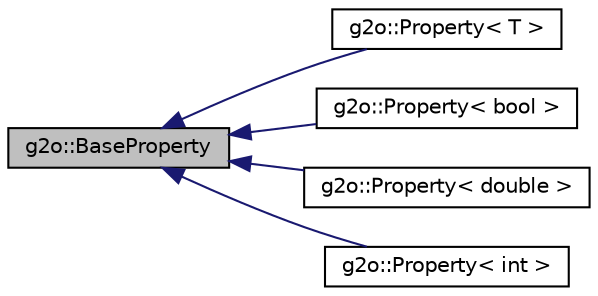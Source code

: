digraph "g2o::BaseProperty"
{
  edge [fontname="Helvetica",fontsize="10",labelfontname="Helvetica",labelfontsize="10"];
  node [fontname="Helvetica",fontsize="10",shape=record];
  rankdir="LR";
  Node0 [label="g2o::BaseProperty",height=0.2,width=0.4,color="black", fillcolor="grey75", style="filled", fontcolor="black"];
  Node0 -> Node1 [dir="back",color="midnightblue",fontsize="10",style="solid",fontname="Helvetica"];
  Node1 [label="g2o::Property\< T \>",height=0.2,width=0.4,color="black", fillcolor="white", style="filled",URL="$classg2o_1_1_property.html"];
  Node0 -> Node2 [dir="back",color="midnightblue",fontsize="10",style="solid",fontname="Helvetica"];
  Node2 [label="g2o::Property\< bool \>",height=0.2,width=0.4,color="black", fillcolor="white", style="filled",URL="$classg2o_1_1_property.html"];
  Node0 -> Node3 [dir="back",color="midnightblue",fontsize="10",style="solid",fontname="Helvetica"];
  Node3 [label="g2o::Property\< double \>",height=0.2,width=0.4,color="black", fillcolor="white", style="filled",URL="$classg2o_1_1_property.html"];
  Node0 -> Node4 [dir="back",color="midnightblue",fontsize="10",style="solid",fontname="Helvetica"];
  Node4 [label="g2o::Property\< int \>",height=0.2,width=0.4,color="black", fillcolor="white", style="filled",URL="$classg2o_1_1_property.html"];
}

